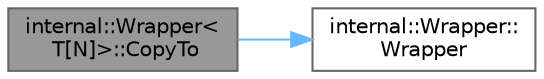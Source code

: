 digraph "internal::Wrapper&lt; T[N]&gt;::CopyTo"
{
 // LATEX_PDF_SIZE
  bgcolor="transparent";
  edge [fontname=Helvetica,fontsize=10,labelfontname=Helvetica,labelfontsize=10];
  node [fontname=Helvetica,fontsize=10,shape=box,height=0.2,width=0.4];
  rankdir="LR";
  Node1 [id="Node000001",label="internal::Wrapper\<\l T[N]\>::CopyTo",height=0.2,width=0.4,color="gray40", fillcolor="grey60", style="filled", fontcolor="black",tooltip=" "];
  Node1 -> Node2 [id="edge1_Node000001_Node000002",color="steelblue1",style="solid",tooltip=" "];
  Node2 [id="Node000002",label="internal::Wrapper::\lWrapper",height=0.2,width=0.4,color="grey40", fillcolor="white", style="filled",URL="$structinternal_1_1_wrapper.html#ab4ec31c33febc169b3610bd1d4fa5111",tooltip=" "];
}
